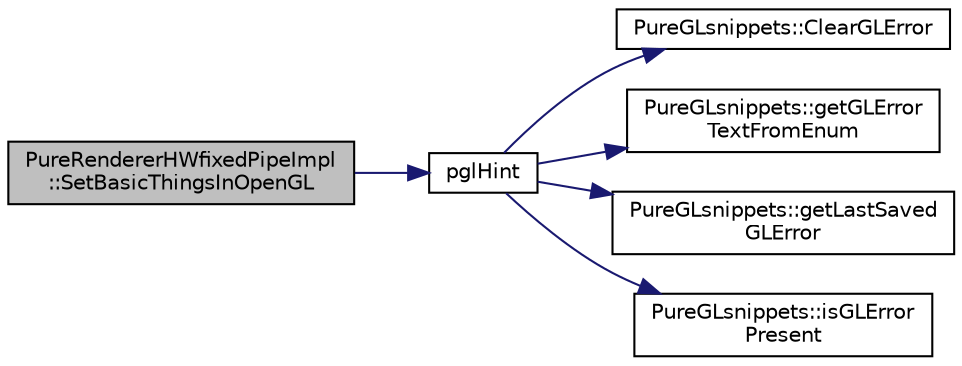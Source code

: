 digraph "PureRendererHWfixedPipeImpl::SetBasicThingsInOpenGL"
{
 // LATEX_PDF_SIZE
  edge [fontname="Helvetica",fontsize="10",labelfontname="Helvetica",labelfontsize="10"];
  node [fontname="Helvetica",fontsize="10",shape=record];
  rankdir="LR";
  Node1 [label="PureRendererHWfixedPipeImpl\l::SetBasicThingsInOpenGL",height=0.2,width=0.4,color="black", fillcolor="grey75", style="filled", fontcolor="black",tooltip="Sets some basic things in OpenGL."];
  Node1 -> Node2 [color="midnightblue",fontsize="10",style="solid",fontname="Helvetica"];
  Node2 [label="pglHint",height=0.2,width=0.4,color="black", fillcolor="white", style="filled",URL="$_pure_g_lsafe_funcs_8cpp.html#a15bcb0aab0bdf931a21b53c00a2fb95a",tooltip=" "];
  Node2 -> Node3 [color="midnightblue",fontsize="10",style="solid",fontname="Helvetica"];
  Node3 [label="PureGLsnippets::ClearGLError",height=0.2,width=0.4,color="black", fillcolor="white", style="filled",URL="$class_pure_g_lsnippets.html#a861a8137e889cc2e6dd0b81eee84a6c3",tooltip="Clears GL error state."];
  Node2 -> Node4 [color="midnightblue",fontsize="10",style="solid",fontname="Helvetica"];
  Node4 [label="PureGLsnippets::getGLError\lTextFromEnum",height=0.2,width=0.4,color="black", fillcolor="white", style="filled",URL="$class_pure_g_lsnippets.html#ac9c5e3570d082ea2c1f51b185e238641",tooltip="Gets the string representation of the given GL error."];
  Node2 -> Node5 [color="midnightblue",fontsize="10",style="solid",fontname="Helvetica"];
  Node5 [label="PureGLsnippets::getLastSaved\lGLError",height=0.2,width=0.4,color="black", fillcolor="white", style="filled",URL="$class_pure_g_lsnippets.html#a65daf410252a99c8a322fea26bd4caf1",tooltip="Gets the last saved GL error."];
  Node2 -> Node6 [color="midnightblue",fontsize="10",style="solid",fontname="Helvetica"];
  Node6 [label="PureGLsnippets::isGLError\lPresent",height=0.2,width=0.4,color="black", fillcolor="white", style="filled",URL="$class_pure_g_lsnippets.html#a9901675747b09835eb82ddbad3a91fa5",tooltip="Gets whether there is an error in OpenGL or not."];
}
